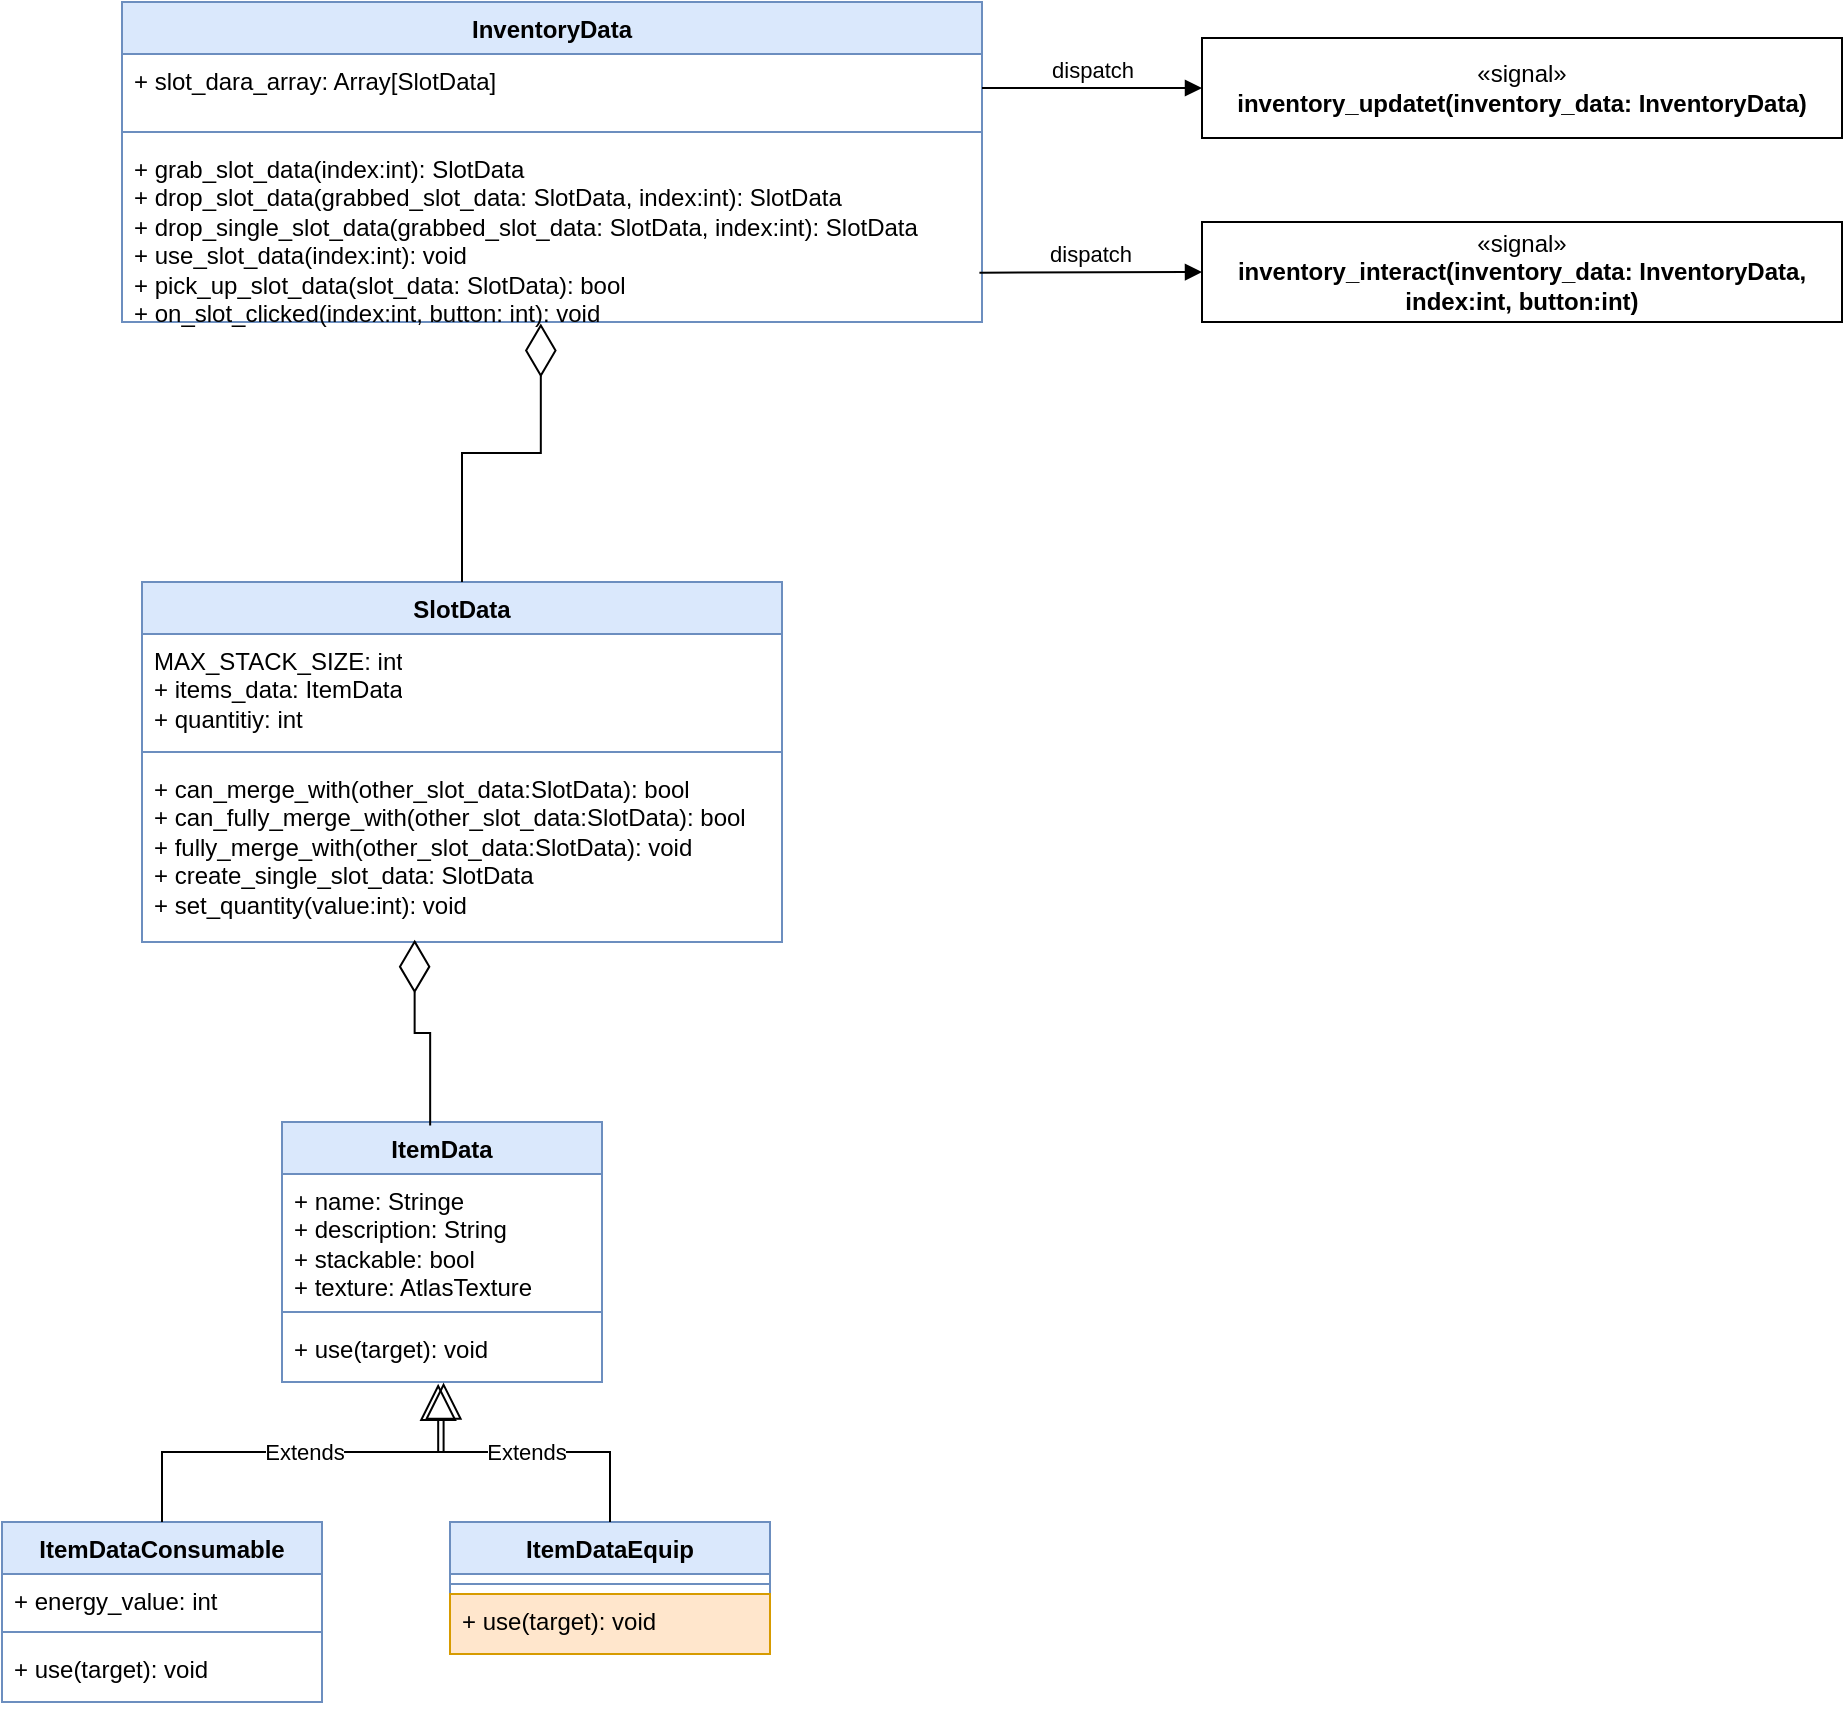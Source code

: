 <mxfile version="28.1.1">
  <diagram name="Seite-1" id="Bjr7Pai_xlg2D3oc00Z6">
    <mxGraphModel dx="2940" dy="3757" grid="1" gridSize="10" guides="1" tooltips="1" connect="1" arrows="1" fold="1" page="1" pageScale="1" pageWidth="827" pageHeight="1169" math="0" shadow="0">
      <root>
        <mxCell id="0" />
        <mxCell id="1" parent="0" />
        <mxCell id="v3Jym0Lwh8MgzzSUiGhk-1" value="ItemData" style="swimlane;fontStyle=1;align=center;verticalAlign=top;childLayout=stackLayout;horizontal=1;startSize=26;horizontalStack=0;resizeParent=1;resizeParentMax=0;resizeLast=0;collapsible=1;marginBottom=0;whiteSpace=wrap;html=1;fillColor=#dae8fc;strokeColor=#6c8ebf;" parent="1" vertex="1">
          <mxGeometry x="330" y="290" width="160" height="130" as="geometry" />
        </mxCell>
        <mxCell id="v3Jym0Lwh8MgzzSUiGhk-2" value="+ name: Stringe&lt;div&gt;+ description: String&lt;/div&gt;&lt;div&gt;+ stackable: bool&lt;/div&gt;&lt;div&gt;+ texture: AtlasTexture&lt;/div&gt;" style="text;strokeColor=none;fillColor=none;align=left;verticalAlign=top;spacingLeft=4;spacingRight=4;overflow=hidden;rotatable=0;points=[[0,0.5],[1,0.5]];portConstraint=eastwest;whiteSpace=wrap;html=1;" parent="v3Jym0Lwh8MgzzSUiGhk-1" vertex="1">
          <mxGeometry y="26" width="160" height="64" as="geometry" />
        </mxCell>
        <mxCell id="v3Jym0Lwh8MgzzSUiGhk-3" value="" style="line;strokeWidth=1;fillColor=none;align=left;verticalAlign=middle;spacingTop=-1;spacingLeft=3;spacingRight=3;rotatable=0;labelPosition=right;points=[];portConstraint=eastwest;strokeColor=inherit;" parent="v3Jym0Lwh8MgzzSUiGhk-1" vertex="1">
          <mxGeometry y="90" width="160" height="10" as="geometry" />
        </mxCell>
        <mxCell id="v3Jym0Lwh8MgzzSUiGhk-4" value="+ use(target): void" style="text;strokeColor=none;fillColor=none;align=left;verticalAlign=top;spacingLeft=4;spacingRight=4;overflow=hidden;rotatable=0;points=[[0,0.5],[1,0.5]];portConstraint=eastwest;whiteSpace=wrap;html=1;" parent="v3Jym0Lwh8MgzzSUiGhk-1" vertex="1">
          <mxGeometry y="100" width="160" height="30" as="geometry" />
        </mxCell>
        <mxCell id="2UmpTPF7j52vjLtCncB4-7" value="ItemDataConsumable" style="swimlane;fontStyle=1;align=center;verticalAlign=top;childLayout=stackLayout;horizontal=1;startSize=26;horizontalStack=0;resizeParent=1;resizeParentMax=0;resizeLast=0;collapsible=1;marginBottom=0;whiteSpace=wrap;html=1;fillColor=#dae8fc;strokeColor=#6c8ebf;" vertex="1" parent="1">
          <mxGeometry x="190" y="490" width="160" height="90" as="geometry" />
        </mxCell>
        <mxCell id="2UmpTPF7j52vjLtCncB4-8" value="+ energy_value: int" style="text;strokeColor=none;fillColor=none;align=left;verticalAlign=top;spacingLeft=4;spacingRight=4;overflow=hidden;rotatable=0;points=[[0,0.5],[1,0.5]];portConstraint=eastwest;whiteSpace=wrap;html=1;" vertex="1" parent="2UmpTPF7j52vjLtCncB4-7">
          <mxGeometry y="26" width="160" height="24" as="geometry" />
        </mxCell>
        <mxCell id="2UmpTPF7j52vjLtCncB4-9" value="" style="line;strokeWidth=1;fillColor=none;align=left;verticalAlign=middle;spacingTop=-1;spacingLeft=3;spacingRight=3;rotatable=0;labelPosition=right;points=[];portConstraint=eastwest;strokeColor=inherit;" vertex="1" parent="2UmpTPF7j52vjLtCncB4-7">
          <mxGeometry y="50" width="160" height="10" as="geometry" />
        </mxCell>
        <mxCell id="2UmpTPF7j52vjLtCncB4-10" value="+ use(target): void" style="text;strokeColor=none;fillColor=none;align=left;verticalAlign=top;spacingLeft=4;spacingRight=4;overflow=hidden;rotatable=0;points=[[0,0.5],[1,0.5]];portConstraint=eastwest;whiteSpace=wrap;html=1;" vertex="1" parent="2UmpTPF7j52vjLtCncB4-7">
          <mxGeometry y="60" width="160" height="30" as="geometry" />
        </mxCell>
        <mxCell id="2UmpTPF7j52vjLtCncB4-17" value="Extends" style="endArrow=block;endSize=16;endFill=0;html=1;rounded=0;exitX=0.5;exitY=0;exitDx=0;exitDy=0;entryX=0.505;entryY=1.01;entryDx=0;entryDy=0;entryPerimeter=0;edgeStyle=orthogonalEdgeStyle;" edge="1" parent="1" source="2UmpTPF7j52vjLtCncB4-7" target="v3Jym0Lwh8MgzzSUiGhk-4">
          <mxGeometry width="160" relative="1" as="geometry">
            <mxPoint x="260" y="450" as="sourcePoint" />
            <mxPoint x="420" y="450" as="targetPoint" />
          </mxGeometry>
        </mxCell>
        <mxCell id="2UmpTPF7j52vjLtCncB4-18" value="ItemDataEquip" style="swimlane;fontStyle=1;align=center;verticalAlign=top;childLayout=stackLayout;horizontal=1;startSize=26;horizontalStack=0;resizeParent=1;resizeParentMax=0;resizeLast=0;collapsible=1;marginBottom=0;whiteSpace=wrap;html=1;fillColor=#dae8fc;strokeColor=#6c8ebf;" vertex="1" parent="1">
          <mxGeometry x="414" y="490" width="160" height="66" as="geometry" />
        </mxCell>
        <mxCell id="2UmpTPF7j52vjLtCncB4-20" value="" style="line;strokeWidth=1;fillColor=none;align=left;verticalAlign=middle;spacingTop=-1;spacingLeft=3;spacingRight=3;rotatable=0;labelPosition=right;points=[];portConstraint=eastwest;strokeColor=inherit;" vertex="1" parent="2UmpTPF7j52vjLtCncB4-18">
          <mxGeometry y="26" width="160" height="10" as="geometry" />
        </mxCell>
        <mxCell id="2UmpTPF7j52vjLtCncB4-21" value="+ use(target): void" style="text;strokeColor=#d79b00;fillColor=#ffe6cc;align=left;verticalAlign=top;spacingLeft=4;spacingRight=4;overflow=hidden;rotatable=0;points=[[0,0.5],[1,0.5]];portConstraint=eastwest;whiteSpace=wrap;html=1;" vertex="1" parent="2UmpTPF7j52vjLtCncB4-18">
          <mxGeometry y="36" width="160" height="30" as="geometry" />
        </mxCell>
        <mxCell id="2UmpTPF7j52vjLtCncB4-27" value="Extends" style="endArrow=block;endSize=16;endFill=0;html=1;rounded=0;exitX=0.5;exitY=0;exitDx=0;exitDy=0;entryX=0.488;entryY=1.029;entryDx=0;entryDy=0;entryPerimeter=0;edgeStyle=orthogonalEdgeStyle;" edge="1" parent="1" source="2UmpTPF7j52vjLtCncB4-18" target="v3Jym0Lwh8MgzzSUiGhk-4">
          <mxGeometry width="160" relative="1" as="geometry">
            <mxPoint x="320" y="450" as="sourcePoint" />
            <mxPoint x="480" y="450" as="targetPoint" />
          </mxGeometry>
        </mxCell>
        <mxCell id="2UmpTPF7j52vjLtCncB4-31" value="SlotData" style="swimlane;fontStyle=1;align=center;verticalAlign=top;childLayout=stackLayout;horizontal=1;startSize=26;horizontalStack=0;resizeParent=1;resizeParentMax=0;resizeLast=0;collapsible=1;marginBottom=0;whiteSpace=wrap;html=1;fillColor=#dae8fc;strokeColor=#6c8ebf;" vertex="1" parent="1">
          <mxGeometry x="260" y="20" width="320" height="180" as="geometry" />
        </mxCell>
        <mxCell id="2UmpTPF7j52vjLtCncB4-32" value="MAX_STACK_SIZE: int&lt;div&gt;+ items_data: ItemData&lt;/div&gt;&lt;div&gt;+ quantitiy: int&lt;br&gt;&lt;/div&gt;" style="text;strokeColor=none;fillColor=none;align=left;verticalAlign=top;spacingLeft=4;spacingRight=4;overflow=hidden;rotatable=0;points=[[0,0.5],[1,0.5]];portConstraint=eastwest;whiteSpace=wrap;html=1;" vertex="1" parent="2UmpTPF7j52vjLtCncB4-31">
          <mxGeometry y="26" width="320" height="54" as="geometry" />
        </mxCell>
        <mxCell id="2UmpTPF7j52vjLtCncB4-33" value="" style="line;strokeWidth=1;fillColor=none;align=left;verticalAlign=middle;spacingTop=-1;spacingLeft=3;spacingRight=3;rotatable=0;labelPosition=right;points=[];portConstraint=eastwest;strokeColor=inherit;" vertex="1" parent="2UmpTPF7j52vjLtCncB4-31">
          <mxGeometry y="80" width="320" height="10" as="geometry" />
        </mxCell>
        <mxCell id="2UmpTPF7j52vjLtCncB4-34" value="+ can_merge_with(other_slot_data:SlotData): bool&lt;div&gt;+ can_fully_merge_with(other_slot_data:SlotData): bool&lt;/div&gt;&lt;div&gt;+ fully_merge_with(other_slot_data:SlotData): void&lt;/div&gt;&lt;div&gt;+&amp;nbsp;create_single_slot_data: SlotData&lt;/div&gt;&lt;div&gt;+ set_quantity(value:int): void&lt;/div&gt;&lt;div&gt;&lt;br&gt;&lt;/div&gt;" style="text;strokeColor=none;fillColor=none;align=left;verticalAlign=top;spacingLeft=4;spacingRight=4;overflow=hidden;rotatable=0;points=[[0,0.5],[1,0.5]];portConstraint=eastwest;whiteSpace=wrap;html=1;" vertex="1" parent="2UmpTPF7j52vjLtCncB4-31">
          <mxGeometry y="90" width="320" height="90" as="geometry" />
        </mxCell>
        <mxCell id="2UmpTPF7j52vjLtCncB4-35" value="" style="endArrow=diamondThin;endFill=0;endSize=24;html=1;rounded=0;entryX=0.426;entryY=0.987;entryDx=0;entryDy=0;entryPerimeter=0;exitX=0.463;exitY=0.013;exitDx=0;exitDy=0;exitPerimeter=0;edgeStyle=elbowEdgeStyle;elbow=vertical;" edge="1" parent="1" source="v3Jym0Lwh8MgzzSUiGhk-1" target="2UmpTPF7j52vjLtCncB4-34">
          <mxGeometry width="160" relative="1" as="geometry">
            <mxPoint x="480" y="200" as="sourcePoint" />
            <mxPoint x="640" y="200" as="targetPoint" />
          </mxGeometry>
        </mxCell>
        <mxCell id="2UmpTPF7j52vjLtCncB4-38" value="InventoryData" style="swimlane;fontStyle=1;align=center;verticalAlign=top;childLayout=stackLayout;horizontal=1;startSize=26;horizontalStack=0;resizeParent=1;resizeParentMax=0;resizeLast=0;collapsible=1;marginBottom=0;whiteSpace=wrap;html=1;fillColor=#dae8fc;strokeColor=#6c8ebf;" vertex="1" parent="1">
          <mxGeometry x="250" y="-270" width="430" height="160" as="geometry" />
        </mxCell>
        <mxCell id="2UmpTPF7j52vjLtCncB4-39" value="&lt;div&gt;+ slot_dara_array: Array[SlotData]&lt;/div&gt;" style="text;strokeColor=none;fillColor=none;align=left;verticalAlign=top;spacingLeft=4;spacingRight=4;overflow=hidden;rotatable=0;points=[[0,0.5],[1,0.5]];portConstraint=eastwest;whiteSpace=wrap;html=1;" vertex="1" parent="2UmpTPF7j52vjLtCncB4-38">
          <mxGeometry y="26" width="430" height="34" as="geometry" />
        </mxCell>
        <mxCell id="2UmpTPF7j52vjLtCncB4-40" value="" style="line;strokeWidth=1;fillColor=none;align=left;verticalAlign=middle;spacingTop=-1;spacingLeft=3;spacingRight=3;rotatable=0;labelPosition=right;points=[];portConstraint=eastwest;strokeColor=inherit;" vertex="1" parent="2UmpTPF7j52vjLtCncB4-38">
          <mxGeometry y="60" width="430" height="10" as="geometry" />
        </mxCell>
        <mxCell id="2UmpTPF7j52vjLtCncB4-41" value="+ grab_slot_data(index:int): SlotData&lt;div&gt;+ drop_slot_data(grabbed_slot_data: SlotData, index:int): SlotData&lt;/div&gt;&lt;div&gt;+ drop_single_slot_data(grabbed_slot_data: SlotData, index:int): SlotData&lt;/div&gt;&lt;div&gt;+ use_slot_data(index:int): void&lt;/div&gt;&lt;div&gt;+ pick_up_slot_data(slot_data: SlotData): bool&lt;/div&gt;&lt;div&gt;+ on_slot_clicked(index:int, button: int): void&lt;br&gt;&lt;div&gt;&lt;br&gt;&lt;/div&gt;&lt;/div&gt;" style="text;strokeColor=none;fillColor=none;align=left;verticalAlign=top;spacingLeft=4;spacingRight=4;overflow=hidden;rotatable=0;points=[[0,0.5],[1,0.5]];portConstraint=eastwest;whiteSpace=wrap;html=1;" vertex="1" parent="2UmpTPF7j52vjLtCncB4-38">
          <mxGeometry y="70" width="430" height="90" as="geometry" />
        </mxCell>
        <mxCell id="2UmpTPF7j52vjLtCncB4-42" value="" style="endArrow=diamondThin;endFill=0;endSize=24;html=1;rounded=0;entryX=0.487;entryY=1.009;entryDx=0;entryDy=0;entryPerimeter=0;exitX=0.5;exitY=0;exitDx=0;exitDy=0;edgeStyle=elbowEdgeStyle;elbow=vertical;" edge="1" parent="1" source="2UmpTPF7j52vjLtCncB4-31" target="2UmpTPF7j52vjLtCncB4-41">
          <mxGeometry width="160" relative="1" as="geometry">
            <mxPoint x="380" y="-130" as="sourcePoint" />
            <mxPoint x="540" y="-130" as="targetPoint" />
          </mxGeometry>
        </mxCell>
        <mxCell id="2UmpTPF7j52vjLtCncB4-47" value="«signal»&lt;br&gt;&lt;b&gt;inventory_updatet(inventory_data: InventoryData)&lt;/b&gt;" style="html=1;whiteSpace=wrap;" vertex="1" parent="1">
          <mxGeometry x="790" y="-252" width="320" height="50" as="geometry" />
        </mxCell>
        <mxCell id="2UmpTPF7j52vjLtCncB4-48" value="«signal»&lt;br&gt;&lt;b&gt;inventory_interact(inventory_data: InventoryData, index:int, button:int)&lt;/b&gt;" style="html=1;whiteSpace=wrap;" vertex="1" parent="1">
          <mxGeometry x="790" y="-160" width="320" height="50" as="geometry" />
        </mxCell>
        <mxCell id="2UmpTPF7j52vjLtCncB4-49" value="dispatch" style="html=1;verticalAlign=bottom;endArrow=block;curved=0;rounded=0;entryX=0;entryY=0.5;entryDx=0;entryDy=0;exitX=0.997;exitY=0.726;exitDx=0;exitDy=0;exitPerimeter=0;" edge="1" parent="1" source="2UmpTPF7j52vjLtCncB4-41" target="2UmpTPF7j52vjLtCncB4-48">
          <mxGeometry width="80" relative="1" as="geometry">
            <mxPoint x="710" y="-140" as="sourcePoint" />
            <mxPoint x="790" y="-140" as="targetPoint" />
          </mxGeometry>
        </mxCell>
        <mxCell id="2UmpTPF7j52vjLtCncB4-52" value="dispatch" style="html=1;verticalAlign=bottom;endArrow=block;curved=0;rounded=0;exitX=1;exitY=0.5;exitDx=0;exitDy=0;entryX=0;entryY=0.5;entryDx=0;entryDy=0;" edge="1" parent="1" source="2UmpTPF7j52vjLtCncB4-39" target="2UmpTPF7j52vjLtCncB4-47">
          <mxGeometry width="80" relative="1" as="geometry">
            <mxPoint x="710" y="-140" as="sourcePoint" />
            <mxPoint x="790" y="-140" as="targetPoint" />
          </mxGeometry>
        </mxCell>
      </root>
    </mxGraphModel>
  </diagram>
</mxfile>
